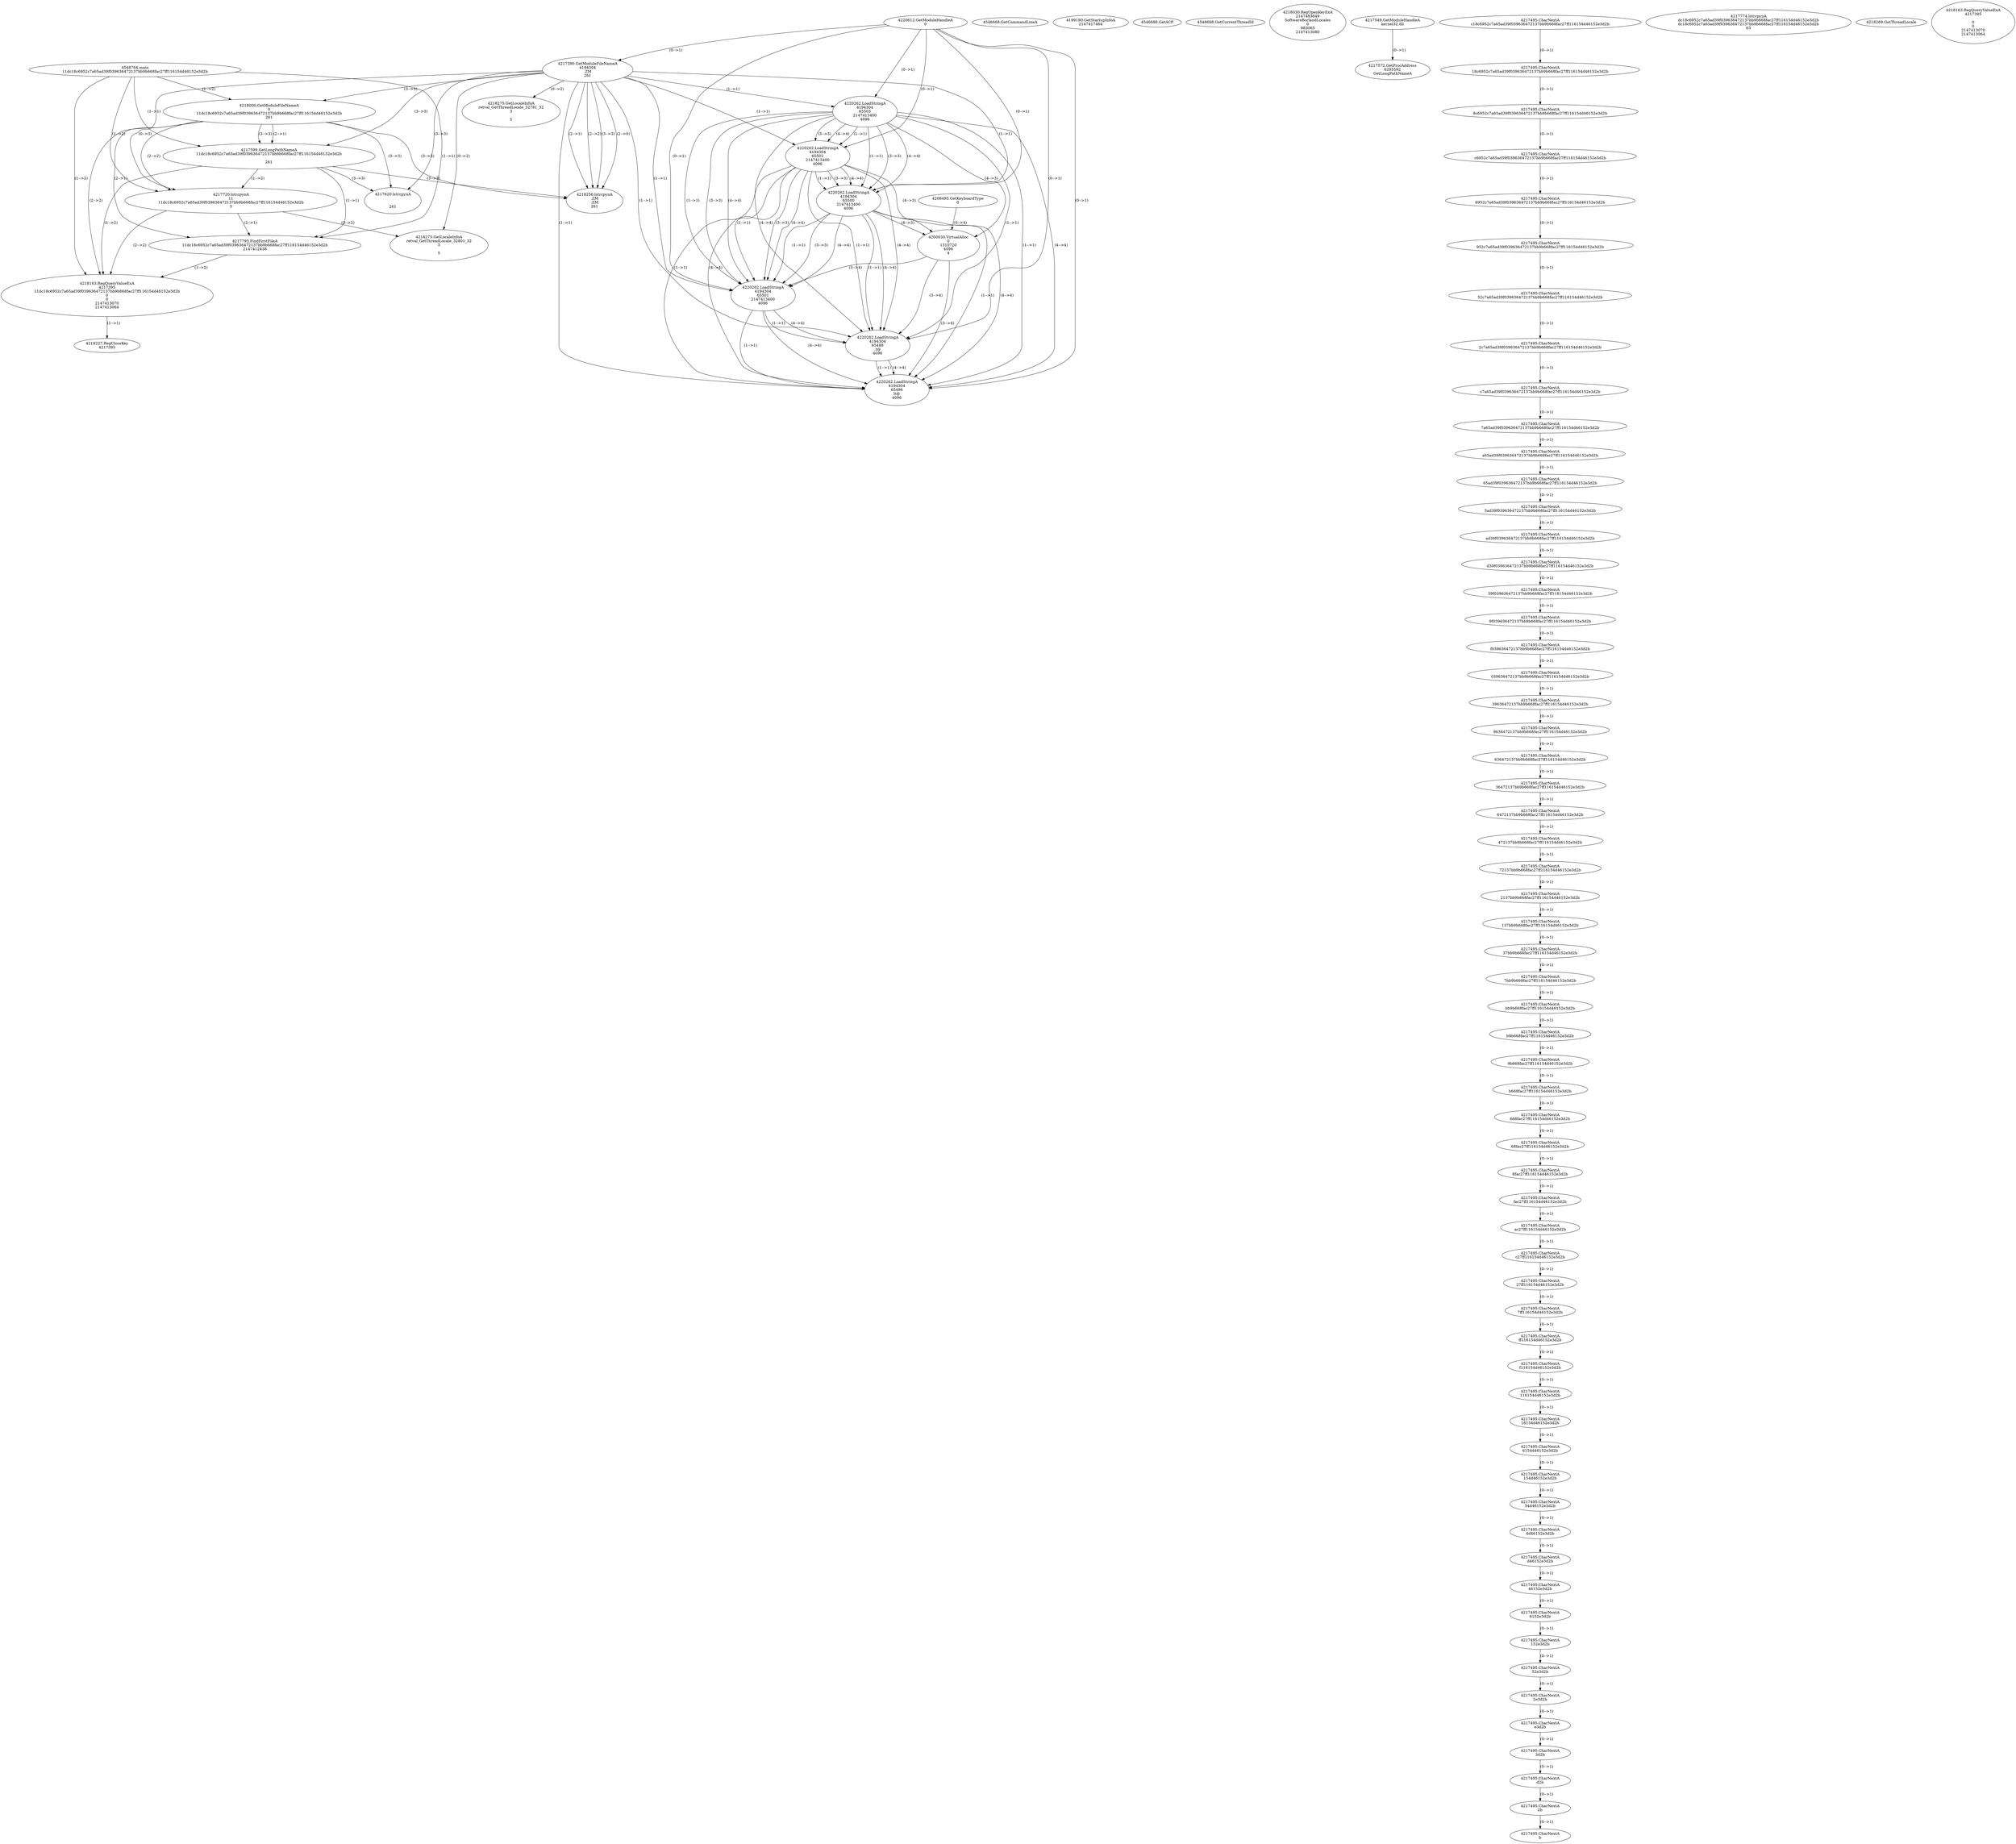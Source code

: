 // Global SCDG with merge call
digraph {
	0 [label="4548764.main
11dc18c6952c7a65ad39f039636472137bb9b668fac27ff116154d46152e3d2b"]
	1 [label="4220612.GetModuleHandleA
0"]
	2 [label="4208493.GetKeyboardType
0"]
	3 [label="4546668.GetCommandLineA
"]
	4 [label="4199190.GetStartupInfoA
2147417464"]
	5 [label="4546688.GetACP
"]
	6 [label="4546698.GetCurrentThreadId
"]
	7 [label="4217390.GetModuleFileNameA
4194304
.ZM
261"]
	1 -> 7 [label="(0-->1)"]
	8 [label="4218000.GetModuleFileNameA
0
11dc18c6952c7a65ad39f039636472137bb9b668fac27ff116154d46152e3d2b
261"]
	0 -> 8 [label="(1-->2)"]
	7 -> 8 [label="(3-->3)"]
	9 [label="4218030.RegOpenKeyExA
2147483649
Software\Borland\Locales
0
983065
2147413080"]
	10 [label="4217549.GetModuleHandleA
kernel32.dll"]
	11 [label="4217572.GetProcAddress
6295592
GetLongPathNameA"]
	10 -> 11 [label="(0-->1)"]
	12 [label="4217599.GetLongPathNameA
11dc18c6952c7a65ad39f039636472137bb9b668fac27ff116154d46152e3d2b

261"]
	0 -> 12 [label="(1-->1)"]
	8 -> 12 [label="(2-->1)"]
	7 -> 12 [label="(3-->3)"]
	8 -> 12 [label="(3-->3)"]
	13 [label="4217720.lstrcpynA
11
11dc18c6952c7a65ad39f039636472137bb9b668fac27ff116154d46152e3d2b
3"]
	0 -> 13 [label="(1-->2)"]
	8 -> 13 [label="(2-->2)"]
	12 -> 13 [label="(1-->2)"]
	7 -> 13 [label="(0-->3)"]
	14 [label="4217495.CharNextA
c18c6952c7a65ad39f039636472137bb9b668fac27ff116154d46152e3d2b"]
	15 [label="4217495.CharNextA
18c6952c7a65ad39f039636472137bb9b668fac27ff116154d46152e3d2b"]
	14 -> 15 [label="(0-->1)"]
	16 [label="4217495.CharNextA
8c6952c7a65ad39f039636472137bb9b668fac27ff116154d46152e3d2b"]
	15 -> 16 [label="(0-->1)"]
	17 [label="4217495.CharNextA
c6952c7a65ad39f039636472137bb9b668fac27ff116154d46152e3d2b"]
	16 -> 17 [label="(0-->1)"]
	18 [label="4217495.CharNextA
6952c7a65ad39f039636472137bb9b668fac27ff116154d46152e3d2b"]
	17 -> 18 [label="(0-->1)"]
	19 [label="4217495.CharNextA
952c7a65ad39f039636472137bb9b668fac27ff116154d46152e3d2b"]
	18 -> 19 [label="(0-->1)"]
	20 [label="4217495.CharNextA
52c7a65ad39f039636472137bb9b668fac27ff116154d46152e3d2b"]
	19 -> 20 [label="(0-->1)"]
	21 [label="4217495.CharNextA
2c7a65ad39f039636472137bb9b668fac27ff116154d46152e3d2b"]
	20 -> 21 [label="(0-->1)"]
	22 [label="4217495.CharNextA
c7a65ad39f039636472137bb9b668fac27ff116154d46152e3d2b"]
	21 -> 22 [label="(0-->1)"]
	23 [label="4217495.CharNextA
7a65ad39f039636472137bb9b668fac27ff116154d46152e3d2b"]
	22 -> 23 [label="(0-->1)"]
	24 [label="4217495.CharNextA
a65ad39f039636472137bb9b668fac27ff116154d46152e3d2b"]
	23 -> 24 [label="(0-->1)"]
	25 [label="4217495.CharNextA
65ad39f039636472137bb9b668fac27ff116154d46152e3d2b"]
	24 -> 25 [label="(0-->1)"]
	26 [label="4217495.CharNextA
5ad39f039636472137bb9b668fac27ff116154d46152e3d2b"]
	25 -> 26 [label="(0-->1)"]
	27 [label="4217495.CharNextA
ad39f039636472137bb9b668fac27ff116154d46152e3d2b"]
	26 -> 27 [label="(0-->1)"]
	28 [label="4217495.CharNextA
d39f039636472137bb9b668fac27ff116154d46152e3d2b"]
	27 -> 28 [label="(0-->1)"]
	29 [label="4217495.CharNextA
39f039636472137bb9b668fac27ff116154d46152e3d2b"]
	28 -> 29 [label="(0-->1)"]
	30 [label="4217495.CharNextA
9f039636472137bb9b668fac27ff116154d46152e3d2b"]
	29 -> 30 [label="(0-->1)"]
	31 [label="4217495.CharNextA
f039636472137bb9b668fac27ff116154d46152e3d2b"]
	30 -> 31 [label="(0-->1)"]
	32 [label="4217495.CharNextA
039636472137bb9b668fac27ff116154d46152e3d2b"]
	31 -> 32 [label="(0-->1)"]
	33 [label="4217495.CharNextA
39636472137bb9b668fac27ff116154d46152e3d2b"]
	32 -> 33 [label="(0-->1)"]
	34 [label="4217495.CharNextA
9636472137bb9b668fac27ff116154d46152e3d2b"]
	33 -> 34 [label="(0-->1)"]
	35 [label="4217495.CharNextA
636472137bb9b668fac27ff116154d46152e3d2b"]
	34 -> 35 [label="(0-->1)"]
	36 [label="4217495.CharNextA
36472137bb9b668fac27ff116154d46152e3d2b"]
	35 -> 36 [label="(0-->1)"]
	37 [label="4217495.CharNextA
6472137bb9b668fac27ff116154d46152e3d2b"]
	36 -> 37 [label="(0-->1)"]
	38 [label="4217495.CharNextA
472137bb9b668fac27ff116154d46152e3d2b"]
	37 -> 38 [label="(0-->1)"]
	39 [label="4217495.CharNextA
72137bb9b668fac27ff116154d46152e3d2b"]
	38 -> 39 [label="(0-->1)"]
	40 [label="4217495.CharNextA
2137bb9b668fac27ff116154d46152e3d2b"]
	39 -> 40 [label="(0-->1)"]
	41 [label="4217495.CharNextA
137bb9b668fac27ff116154d46152e3d2b"]
	40 -> 41 [label="(0-->1)"]
	42 [label="4217495.CharNextA
37bb9b668fac27ff116154d46152e3d2b"]
	41 -> 42 [label="(0-->1)"]
	43 [label="4217495.CharNextA
7bb9b668fac27ff116154d46152e3d2b"]
	42 -> 43 [label="(0-->1)"]
	44 [label="4217495.CharNextA
bb9b668fac27ff116154d46152e3d2b"]
	43 -> 44 [label="(0-->1)"]
	45 [label="4217495.CharNextA
b9b668fac27ff116154d46152e3d2b"]
	44 -> 45 [label="(0-->1)"]
	46 [label="4217495.CharNextA
9b668fac27ff116154d46152e3d2b"]
	45 -> 46 [label="(0-->1)"]
	47 [label="4217495.CharNextA
b668fac27ff116154d46152e3d2b"]
	46 -> 47 [label="(0-->1)"]
	48 [label="4217495.CharNextA
668fac27ff116154d46152e3d2b"]
	47 -> 48 [label="(0-->1)"]
	49 [label="4217495.CharNextA
68fac27ff116154d46152e3d2b"]
	48 -> 49 [label="(0-->1)"]
	50 [label="4217495.CharNextA
8fac27ff116154d46152e3d2b"]
	49 -> 50 [label="(0-->1)"]
	51 [label="4217495.CharNextA
fac27ff116154d46152e3d2b"]
	50 -> 51 [label="(0-->1)"]
	52 [label="4217495.CharNextA
ac27ff116154d46152e3d2b"]
	51 -> 52 [label="(0-->1)"]
	53 [label="4217495.CharNextA
c27ff116154d46152e3d2b"]
	52 -> 53 [label="(0-->1)"]
	54 [label="4217495.CharNextA
27ff116154d46152e3d2b"]
	53 -> 54 [label="(0-->1)"]
	55 [label="4217495.CharNextA
7ff116154d46152e3d2b"]
	54 -> 55 [label="(0-->1)"]
	56 [label="4217495.CharNextA
ff116154d46152e3d2b"]
	55 -> 56 [label="(0-->1)"]
	57 [label="4217495.CharNextA
f116154d46152e3d2b"]
	56 -> 57 [label="(0-->1)"]
	58 [label="4217495.CharNextA
116154d46152e3d2b"]
	57 -> 58 [label="(0-->1)"]
	59 [label="4217495.CharNextA
16154d46152e3d2b"]
	58 -> 59 [label="(0-->1)"]
	60 [label="4217495.CharNextA
6154d46152e3d2b"]
	59 -> 60 [label="(0-->1)"]
	61 [label="4217495.CharNextA
154d46152e3d2b"]
	60 -> 61 [label="(0-->1)"]
	62 [label="4217495.CharNextA
54d46152e3d2b"]
	61 -> 62 [label="(0-->1)"]
	63 [label="4217495.CharNextA
4d46152e3d2b"]
	62 -> 63 [label="(0-->1)"]
	64 [label="4217495.CharNextA
d46152e3d2b"]
	63 -> 64 [label="(0-->1)"]
	65 [label="4217495.CharNextA
46152e3d2b"]
	64 -> 65 [label="(0-->1)"]
	66 [label="4217495.CharNextA
6152e3d2b"]
	65 -> 66 [label="(0-->1)"]
	67 [label="4217495.CharNextA
152e3d2b"]
	66 -> 67 [label="(0-->1)"]
	68 [label="4217495.CharNextA
52e3d2b"]
	67 -> 68 [label="(0-->1)"]
	69 [label="4217495.CharNextA
2e3d2b"]
	68 -> 69 [label="(0-->1)"]
	70 [label="4217495.CharNextA
e3d2b"]
	69 -> 70 [label="(0-->1)"]
	71 [label="4217495.CharNextA
3d2b"]
	70 -> 71 [label="(0-->1)"]
	72 [label="4217495.CharNextA
d2b"]
	71 -> 72 [label="(0-->1)"]
	73 [label="4217495.CharNextA
2b"]
	72 -> 73 [label="(0-->1)"]
	74 [label="4217495.CharNextA
b"]
	73 -> 74 [label="(0-->1)"]
	75 [label="4217774.lstrcpynA
dc18c6952c7a65ad39f039636472137bb9b668fac27ff116154d46152e3d2b
dc18c6952c7a65ad39f039636472137bb9b668fac27ff116154d46152e3d2b
63"]
	76 [label="4217793.FindFirstFileA
11dc18c6952c7a65ad39f039636472137bb9b668fac27ff116154d46152e3d2b
2147412438"]
	0 -> 76 [label="(1-->1)"]
	8 -> 76 [label="(2-->1)"]
	12 -> 76 [label="(1-->1)"]
	13 -> 76 [label="(2-->1)"]
	77 [label="4218163.RegQueryValueExA
4217395
11dc18c6952c7a65ad39f039636472137bb9b668fac27ff116154d46152e3d2b
0
0
2147413070
2147413064"]
	0 -> 77 [label="(1-->2)"]
	8 -> 77 [label="(2-->2)"]
	12 -> 77 [label="(1-->2)"]
	13 -> 77 [label="(2-->2)"]
	76 -> 77 [label="(1-->2)"]
	78 [label="4218227.RegCloseKey
4217395"]
	77 -> 78 [label="(1-->1)"]
	79 [label="4218256.lstrcpynA
.ZM
.ZM
261"]
	7 -> 79 [label="(2-->1)"]
	7 -> 79 [label="(2-->2)"]
	7 -> 79 [label="(3-->3)"]
	8 -> 79 [label="(3-->3)"]
	12 -> 79 [label="(3-->3)"]
	7 -> 79 [label="(2-->0)"]
	80 [label="4218269.GetThreadLocale
"]
	81 [label="4218275.GetLocaleInfoA
retval_GetThreadLocale_32801_32
3

5"]
	7 -> 81 [label="(0-->2)"]
	13 -> 81 [label="(3-->2)"]
	82 [label="4220262.LoadStringA
4194304
65503
2147413400
4096"]
	1 -> 82 [label="(0-->1)"]
	7 -> 82 [label="(1-->1)"]
	83 [label="4220262.LoadStringA
4194304
65502
2147413400
4096"]
	1 -> 83 [label="(0-->1)"]
	7 -> 83 [label="(1-->1)"]
	82 -> 83 [label="(1-->1)"]
	82 -> 83 [label="(3-->3)"]
	82 -> 83 [label="(4-->4)"]
	84 [label="4220262.LoadStringA
4194304
65500
2147413400
4096"]
	1 -> 84 [label="(0-->1)"]
	7 -> 84 [label="(1-->1)"]
	82 -> 84 [label="(1-->1)"]
	83 -> 84 [label="(1-->1)"]
	82 -> 84 [label="(3-->3)"]
	83 -> 84 [label="(3-->3)"]
	82 -> 84 [label="(4-->4)"]
	83 -> 84 [label="(4-->4)"]
	85 [label="4200030.VirtualAlloc
0
1310720
4096
4"]
	82 -> 85 [label="(4-->3)"]
	83 -> 85 [label="(4-->3)"]
	84 -> 85 [label="(4-->3)"]
	2 -> 85 [label="(0-->4)"]
	86 [label="4220262.LoadStringA
4194304
65501
2147413400
4096"]
	1 -> 86 [label="(0-->1)"]
	7 -> 86 [label="(1-->1)"]
	82 -> 86 [label="(1-->1)"]
	83 -> 86 [label="(1-->1)"]
	84 -> 86 [label="(1-->1)"]
	82 -> 86 [label="(3-->3)"]
	83 -> 86 [label="(3-->3)"]
	84 -> 86 [label="(3-->3)"]
	82 -> 86 [label="(4-->4)"]
	83 -> 86 [label="(4-->4)"]
	84 -> 86 [label="(4-->4)"]
	85 -> 86 [label="(3-->4)"]
	87 [label="4220262.LoadStringA
4194304
65488
,t@
4096"]
	1 -> 87 [label="(0-->1)"]
	7 -> 87 [label="(1-->1)"]
	82 -> 87 [label="(1-->1)"]
	83 -> 87 [label="(1-->1)"]
	84 -> 87 [label="(1-->1)"]
	86 -> 87 [label="(1-->1)"]
	82 -> 87 [label="(4-->4)"]
	83 -> 87 [label="(4-->4)"]
	84 -> 87 [label="(4-->4)"]
	85 -> 87 [label="(3-->4)"]
	86 -> 87 [label="(4-->4)"]
	88 [label="4220262.LoadStringA
4194304
65496
lt@
4096"]
	1 -> 88 [label="(0-->1)"]
	7 -> 88 [label="(1-->1)"]
	82 -> 88 [label="(1-->1)"]
	83 -> 88 [label="(1-->1)"]
	84 -> 88 [label="(1-->1)"]
	86 -> 88 [label="(1-->1)"]
	87 -> 88 [label="(1-->1)"]
	82 -> 88 [label="(4-->4)"]
	83 -> 88 [label="(4-->4)"]
	84 -> 88 [label="(4-->4)"]
	85 -> 88 [label="(3-->4)"]
	86 -> 88 [label="(4-->4)"]
	87 -> 88 [label="(4-->4)"]
	89 [label="4217620.lstrcpynA


261"]
	7 -> 89 [label="(3-->3)"]
	8 -> 89 [label="(3-->3)"]
	12 -> 89 [label="(3-->3)"]
	90 [label="4218163.RegQueryValueExA
4217395

0
0
2147413070
2147413064"]
	91 [label="4218275.GetLocaleInfoA
retval_GetThreadLocale_32781_32
3

5"]
	7 -> 91 [label="(0-->2)"]
}
